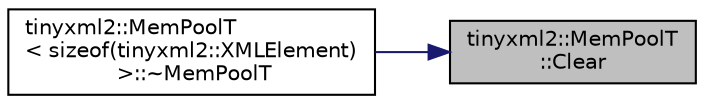 digraph "tinyxml2::MemPoolT::Clear"
{
 // LATEX_PDF_SIZE
  edge [fontname="Helvetica",fontsize="10",labelfontname="Helvetica",labelfontsize="10"];
  node [fontname="Helvetica",fontsize="10",shape=record];
  rankdir="RL";
  Node1 [label="tinyxml2::MemPoolT\l::Clear",height=0.2,width=0.4,color="black", fillcolor="grey75", style="filled", fontcolor="black",tooltip=" "];
  Node1 -> Node2 [dir="back",color="midnightblue",fontsize="10",style="solid",fontname="Helvetica"];
  Node2 [label="tinyxml2::MemPoolT\l\< sizeof(tinyxml2::XMLElement)\l \>::~MemPoolT",height=0.2,width=0.4,color="black", fillcolor="white", style="filled",URL="$classtinyxml2_1_1MemPoolT.html#a5fa4fee934a3df2b9e74282244d78390",tooltip=" "];
}
